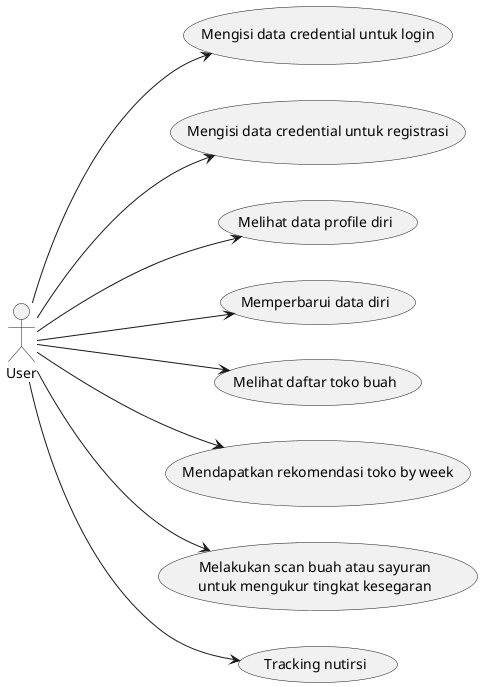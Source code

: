 @startuml FreshGuard
left to right direction

actor User as user

user ---> (Mengisi data credential untuk login)
user ---> (Mengisi data credential untuk registrasi)
user ---> (Melihat data profile diri)
user ---> (Memperbarui data diri)
user ---> (Melihat daftar toko buah)
user ---> (Mendapatkan rekomendasi toko by week)
user ---> (Melakukan scan buah atau sayuran\nuntuk mengukur tingkat kesegaran)
user ---> (Tracking nutirsi)

@enduml